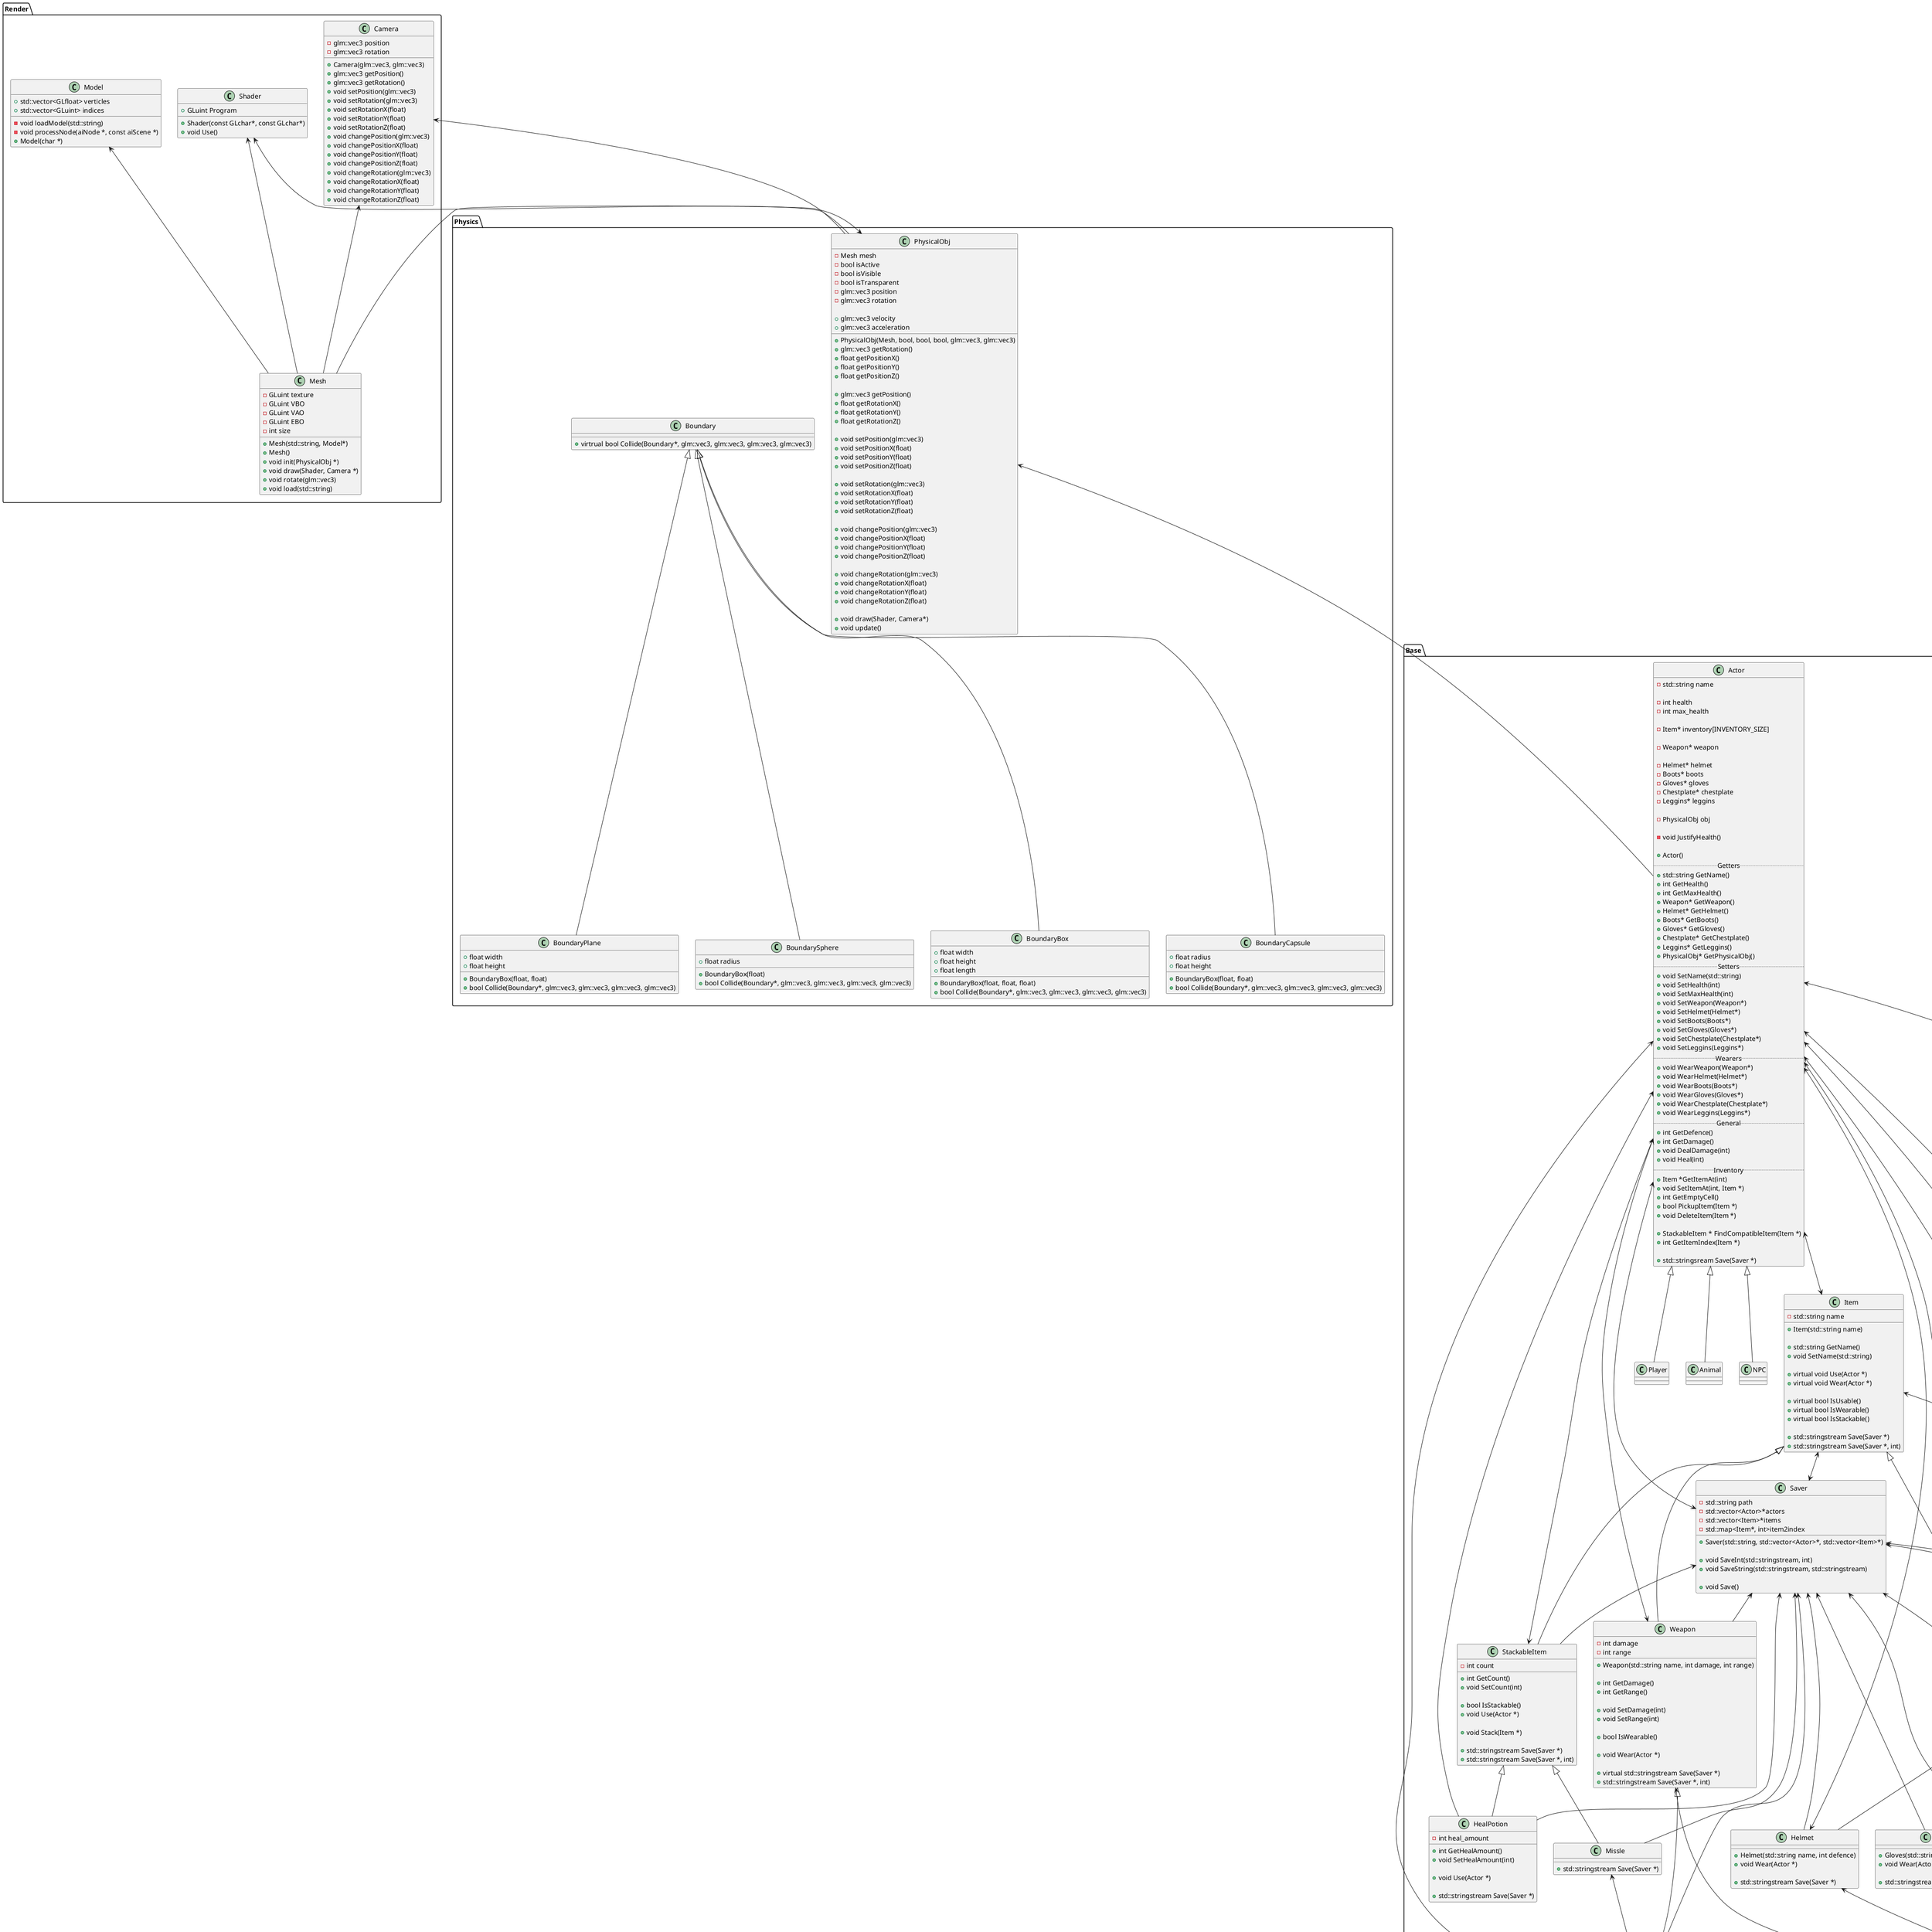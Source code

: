 @startuml
package Base {
	class Actor {
    		-std::string name
    		
    		-int health
    		-int max_health
    		
    		-Item* inventory[INVENTORY_SIZE]
    		
    		-Weapon* weapon
    	
    		-Helmet* helmet
    		-Boots* boots
    		-Gloves* gloves
    		-Chestplate* chestplate
    		-Leggins* leggins

		-PhysicalObj obj
    	
    		-void JustifyHealth()
    
    		+Actor()
    		.. Getters ..
    		+std::string GetName()
    		+int GetHealth()
    		+int GetMaxHealth()
    		+Weapon* GetWeapon()
    		+Helmet* GetHelmet()
    		+Boots* GetBoots()
    		+Gloves* GetGloves()
    		+Chestplate* GetChestplate()
    		+Leggins* GetLeggins()
		+PhysicalObj* GetPhysicalObj()
    		.. Setters ..
    		+void SetName(std::string)
    		+void SetHealth(int)
    		+void SetMaxHealth(int)
    		+void SetWeapon(Weapon*)
    		+void SetHelmet(Helmet*)
    		+void SetBoots(Boots*)
    		+void SetGloves(Gloves*)
    		+void SetChestplate(Chestplate*)
    		+void SetLeggins(Leggins*)
    		.. Wearers ..
    		+void WearWeapon(Weapon*)
    		+void WearHelmet(Helmet*)
    		+void WearBoots(Boots*)
    		+void WearGloves(Gloves*)
    		+void WearChestplate(Chestplate*)
    		+void WearLeggins(Leggins*)
    		.. General ..
    		+int GetDefence()
    		+int GetDamage()
    		+void DealDamage(int)
    		+void Heal(int)
    		.. Inventory ..
    		+Item *GetItemAt(int)
    		+void SetItemAt(int, Item *)
    		+int GetEmptyCell()
    		+bool PickupItem(Item *)
    		+void DeleteItem(Item *)
    
    		+StackableItem * FindCompatibleItem(Item *)
    		+int GetItemIndex(Item *)
		
    		+std::stringsream Save(Saver *)
	}
    
	class Item {
    		-std::string name

    		+Item(std::string name)
    	
    		+std::string GetName()
    		+void SetName(std::string)
    
    		+virtual void Use(Actor *)
    		+virtual void Wear(Actor *)
    	
    		+virtual bool IsUsable()
    		+virtual bool IsWearable()
    		+virtual bool IsStackable()
		
    		+std::stringstream Save(Saver *)
    		+std::stringstream Save(Saver *, int)
	}
    
	class Weapon {
    		-int damage
    		-int range
    
    		+Weapon(std::string name, int damage, int range)
    	
    		+int GetDamage()
    		+int GetRange()
    	
    		+void SetDamage(int)
    		+void SetRange(int)
    
    		+bool IsWearable()
    
    		+void Wear(Actor *)
		
    		+virtual std::stringstream Save(Saver *)
    		+std::stringstream Save(Saver *, int)
	}
    
	class Armor {
    		-int defence
		
    		+Armor(std::string name, int defence)
    		
    		+int GetDefence()
    		+void SetDefence()
		
    		+bool IsWearable()
		
    		+virtual std::stringstream Save(Saver *, int)
    		+virtual std::stringstream Save(Saver *)
	}
    
	class Helmet {
    		+Helmet(std::string name, int defence)
    		+void Wear(Actor *)
    
    		+std::stringstream Save(Saver *)
	}
    
	class Gloves {
    		+Gloves(std::string name, int defence)
    		+void Wear(Actor *)
    
    		+std::stringstream Save(Saver *)
	}
    
	class Chestplate {
    		+Chestplate(std::string name, int defence)
    		+void Wear(Actor *)
		
    		+std::stringstream Save(Saver *)
	}
    
	class Leggins {
    		+Leggins(std::string name, int defence)
    		+void Wear(Actor *)
    
    		+std::stringstream Save(Saver *)
	}
    
	class Boots {
    		+Boots(std::string name, int defence)
    		+void Wear(Actor *)
    
		+std::stringstream Save(Saver *)
	}
	
	class HealPotion {
    		-int heal_amount
		
    		+int GetHealAmount()
    		+void SetHealAmount(int)
    		
    		+void Use(Actor *)
		
    		+std::stringstream Save(Saver *)
	}
	
	class RangedWeapon {
    		-Missle * missle
		
    		+Missle * GetMissle()
    		+void SetMissle(Missle *)
    		+void UseMissle(Actor *)
		
    		+std::stringstream Save(Saver *)
	}
	
	class StackableItem {
    		-int count
		
    		+int GetCount()
    		+void SetCount(int)
		
    		+bool IsStackable()
    		+void Use(Actor *)
		
    		+void Stack(Item *)
		
    		+std::stringstream Save(Saver *)
    		+std::stringstream Save(Saver *, int)
	}
	
	class Missle {
    		+std::stringstream Save(Saver *)
	}
	
	class Player {}
	
	class Animal {}
	
	class NPC {}
	
	class RangedWeapon {}
	
	class Saver {
    		-std::string path
    		-std::vector<Actor>*actors
    		-std::vector<Item>*items
    		-std::map<Item*, int>item2index
    		
    		+Saver(std::string, std::vector<Actor>*, std::vector<Item>*)
		
    		+void SaveInt(std::stringstream, int)
    		+void SaveString(std::stringstream, std::stringstream)
    		
    		+void Save()
	}
    
	class Loader {
	      	-std::string path
		-std::vector<Actor*>*actors
		-std::vector<Item*>*items

		+Loader(std::string, std::vector<Actor*>*actors, std::vector<Item*>*items)
		+int LoadInt(std::ifstream *)
		+int LoadInt(std::stringstream *)
		+std::string LoadString(std::ifstream *)
		+std::string LoadString(std::stringstream *)

		+Item * LoadItem(std::stringstream *)

		+void Load()
	}
}

package Render {
	class Camera {
		-glm::vec3 position
		-glm::vec3 rotation
		+Camera(glm::vec3, glm::vec3)
		+glm::vec3 getPosition()
                +glm::vec3 getRotation()
                +void setPosition(glm::vec3)
                +void setRotation(glm::vec3)
                +void setRotationX(float)
                +void setRotationY(float)
                +void setRotationZ(float)
                +void changePosition(glm::vec3)
                +void changePositionX(float)
                +void changePositionY(float)
                +void changePositionZ(float)
                +void changeRotation(glm::vec3)
                +void changeRotationX(float)
                +void changeRotationY(float)
                +void changeRotationZ(float)
	}

	class Mesh {
	      -GLuint texture
	      -GLuint VBO
	      -GLuint VAO
	      -GLuint EBO
	      -int size
	      +Mesh(std::string, Model*)
	      +Mesh()
	      +void init(PhysicalObj *)
	      +void draw(Shader, Camera *)
	      +void rotate(glm::vec3)
	      +void load(std::string)
	}

	class Shader {
	      +GLuint Program
	      +Shader(const GLchar*, const GLchar*)
	      +void Use()
	}

	class Model {
	      -void loadModel(std::string)
	      -void processNode(aiNode *, const aiScene *)
	      +std::vector<GLfloat> verticles
	      +std::vector<GLuint> indices
	      +Model(char *)
	}
}

package Physics {
	class PhysicalObj {
	      -Mesh mesh
	      -bool isActive
	      -bool isVisible
	      -bool isTransparent
	      -glm::vec3 position
	      -glm::vec3 rotation
	      
	      +glm::vec3 velocity
	      +glm::vec3 acceleration
	      +PhysicalObj(Mesh, bool, bool, bool, glm::vec3, glm::vec3)
	      +glm::vec3 getRotation()
	      +float getPositionX()
	      +float getPositionY()
	      +float getPositionZ()
	      
	      +glm::vec3 getPosition()
	      +float getRotationX()
	      +float getRotationY()
	      +float getRotationZ()
	      
	      +void setPosition(glm::vec3)
	      +void setPositionX(float)
	      +void setPositionY(float)
	      +void setPositionZ(float)
	      
	      +void setRotation(glm::vec3)
	      +void setRotationX(float)
	      +void setRotationY(float)
	      +void setRotationZ(float)
	      
	      +void changePosition(glm::vec3)
	      +void changePositionX(float)
	      +void changePositionY(float)
	      +void changePositionZ(float)
	      
	      +void changeRotation(glm::vec3)
	      +void changeRotationX(float)
	      +void changeRotationY(float)
	      +void changeRotationZ(float)
	      
	      +void draw(Shader, Camera*)
	      +void update()
	}

	class Boundary {
	      +virtrual bool Collide(Boundary*, glm::vec3, glm::vec3, glm::vec3, glm::vec3)
	}

	class BoundaryBox {
	      +float width
	      +float height
	      +float length
	      +BoundaryBox(float, float, float)
	      +bool Collide(Boundary*, glm::vec3, glm::vec3, glm::vec3, glm::vec3)
	}
	
	class BoundaryCapsule {
	      +float radius
	      +float height
	      +BoundaryBox(float, float)
	      +bool Collide(Boundary*, glm::vec3, glm::vec3, glm::vec3, glm::vec3)
	}

	class BoundaryPlane {
	      +float width
	      +float height
	      +BoundaryBox(float, float)
	      +bool Collide(Boundary*, glm::vec3, glm::vec3, glm::vec3, glm::vec3)
	}
	
	class BoundarySphere {
	      +float radius
	      +BoundaryBox(float)
	      +bool Collide(Boundary*, glm::vec3, glm::vec3, glm::vec3, glm::vec3)
	}
}

Helmet <--> Actor
Gloves <--> Actor
Chestplate <--> Actor
Leggins <--> Actor
Boots <--> Actor

Item <|-- Weapon
Item <|-- Armor

Armor <|-- Helmet
Armor <|-- Gloves
Armor <|-- Chestplate
Armor <|-- Leggins
Armor <|-- Boots

Item <|-- StackableItem

StackableItem <|-- HealPotion

Actor <--> StackableItem

Actor <-- RangedWeapon

Actor <|-- Player
Actor <|-- Animal
Actor <|-- NPC

Weapon <|-- RangedWeapon

Actor <--> Item
Actor <-- HealPotion
Actor <--> Weapon

StackableItem <|-- Missle

Missle <-- RangedWeapon

Item <--> Saver
Actor <--> Saver

Saver <-- StackableItem
Saver <-- Weapon
Saver <-- Armor
Saver <-- Helmet
Saver <-- Boots
Saver <-- Gloves
Saver <-- Chestplate
Saver <-- Leggins
Saver <-- HealPotion
Saver <-- RangedWeapon
Saver <-- Missle

Actor <-- Loader
Item <-- Loader
Weapon <-- Loader
Armor <-- Loader
Helmet <-- Loader
Chestplate <-- Loader
Gloves <-- Loader
Leggins <-- Loader
Boots <-- Loader


Camera <-- Mesh
PhysicalObj <-- Mesh
Model <-- Mesh
Shader <-- Mesh

Camera <-- PhysicalObj
Shader <-- PhysicalObj

Boundary <|-- BoundaryBox
Boundary <|-- BoundaryCapsule
Boundary <|-- BoundaryPlane
Boundary <|-- BoundarySphere


PhysicalObj <-- Actor

@enduml
